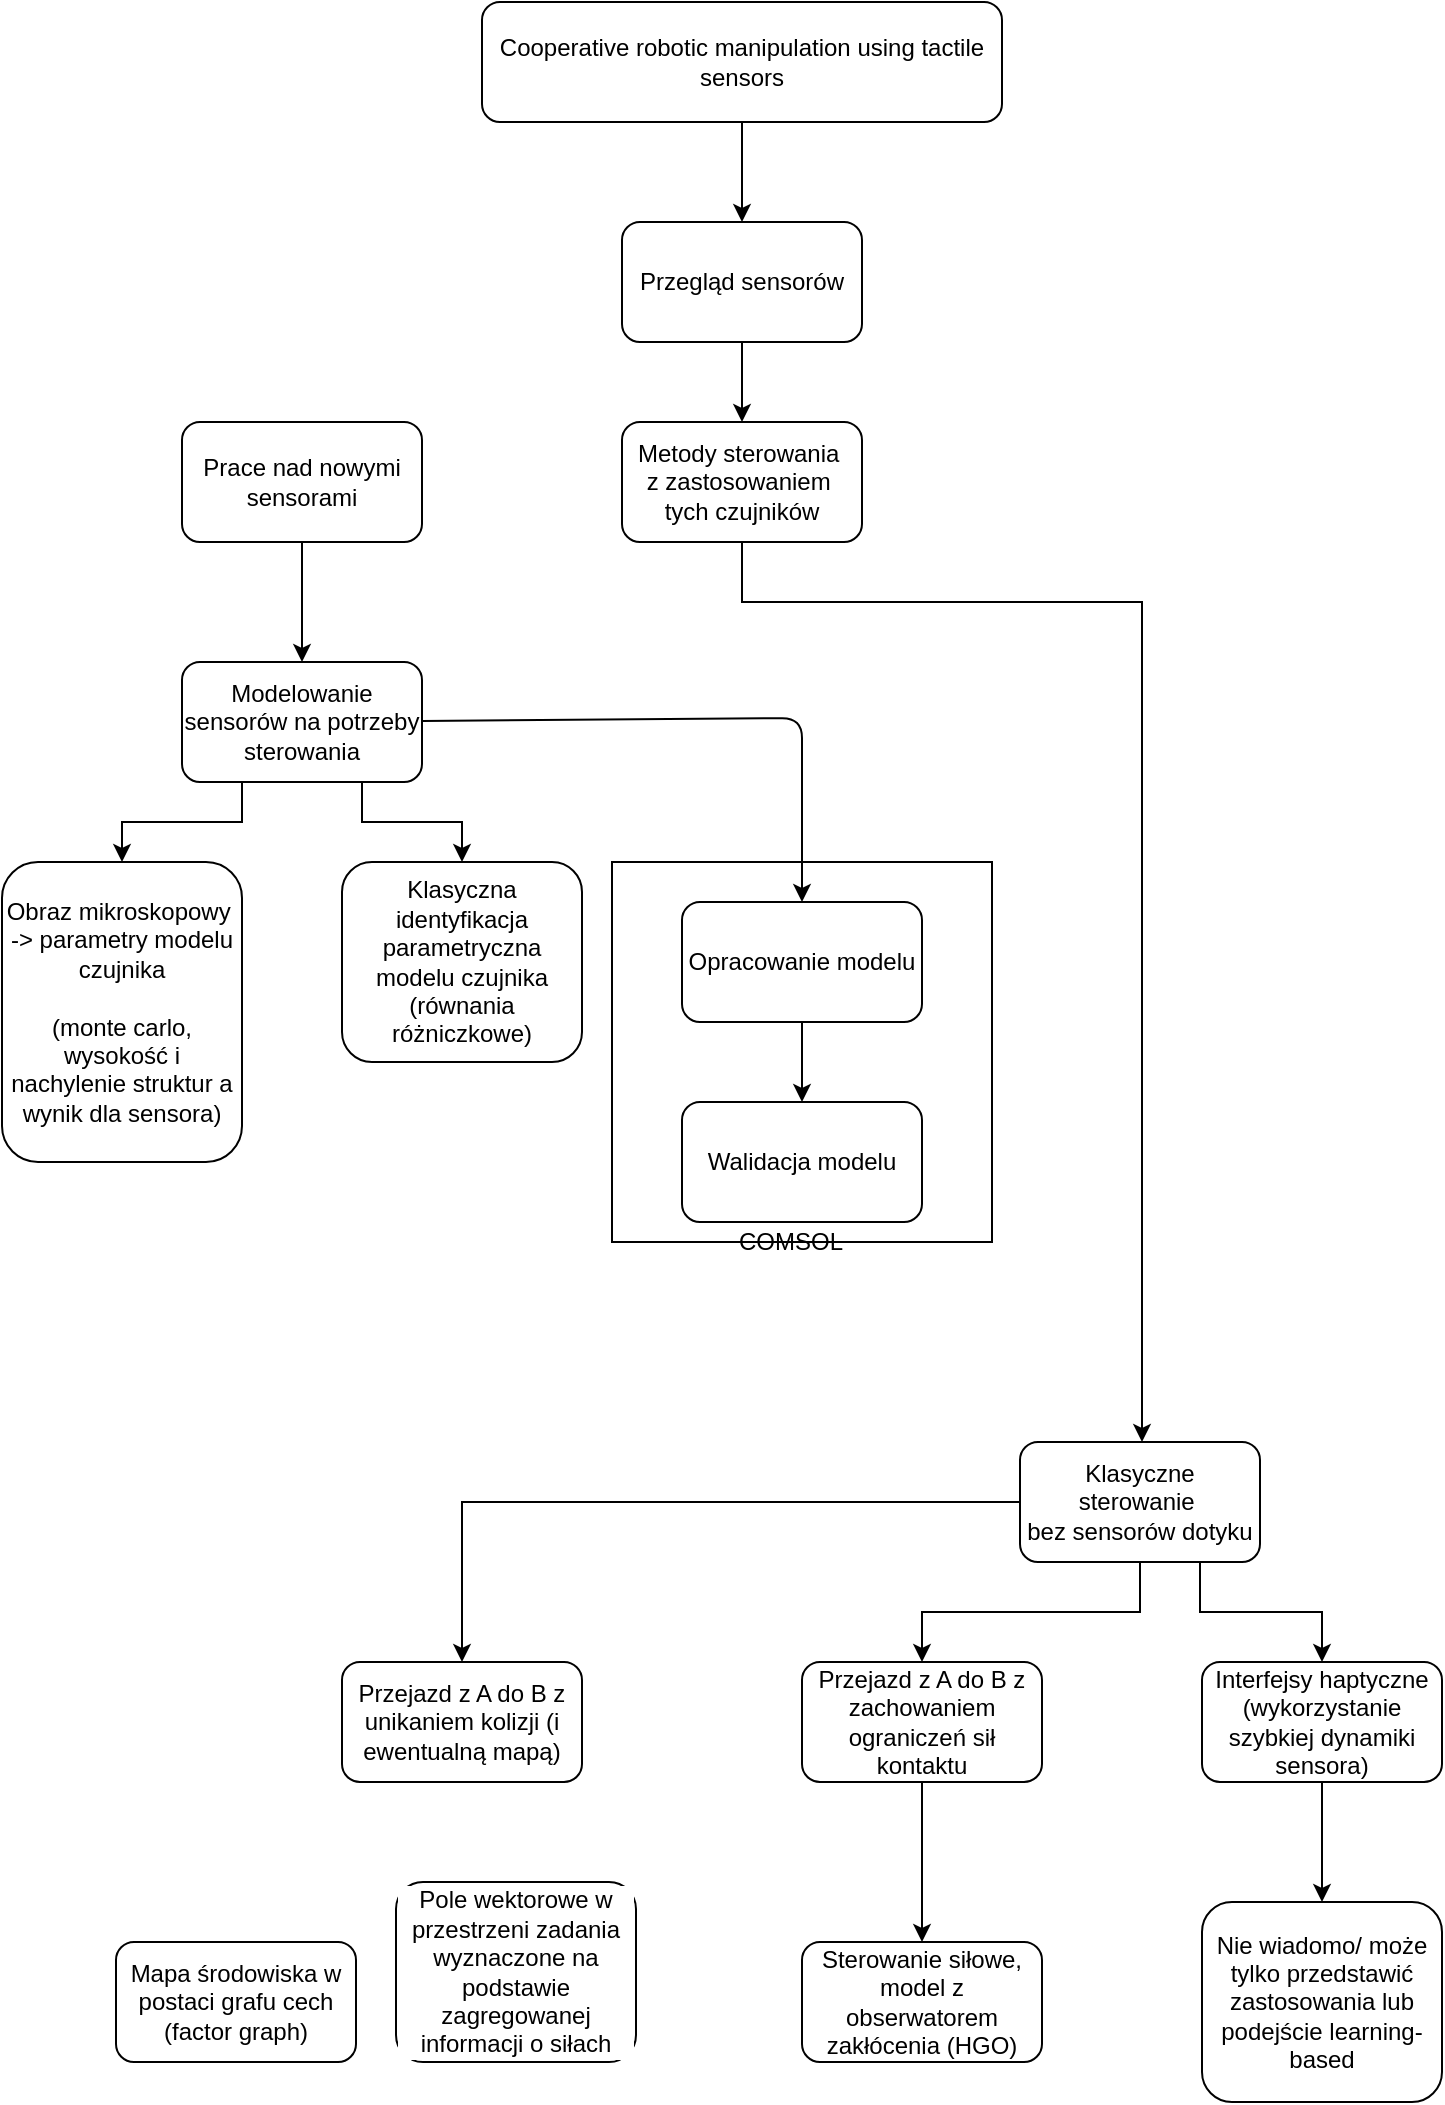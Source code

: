 <mxfile version="13.6.5" type="github">
  <diagram id="r9-fQBcDWzamoNvUdUTU" name="Page-1">
    <mxGraphModel dx="316" dy="-439" grid="1" gridSize="10" guides="1" tooltips="1" connect="1" arrows="1" fold="1" page="1" pageScale="1" pageWidth="827" pageHeight="1169" math="0" shadow="0">
      <root>
        <mxCell id="0" />
        <mxCell id="1" parent="0" />
        <mxCell id="8ie-w5ALnWxVSAA2PKoj-39" value="" style="whiteSpace=wrap;html=1;aspect=fixed;labelBackgroundColor=#FFFFFF;" vertex="1" parent="1">
          <mxGeometry x="325" y="480" width="190" height="190" as="geometry" />
        </mxCell>
        <mxCell id="8ie-w5ALnWxVSAA2PKoj-11" style="edgeStyle=orthogonalEdgeStyle;rounded=0;orthogonalLoop=1;jettySize=auto;html=1;exitX=0.5;exitY=1;exitDx=0;exitDy=0;entryX=0.5;entryY=0;entryDx=0;entryDy=0;" edge="1" parent="1" source="8ie-w5ALnWxVSAA2PKoj-1" target="8ie-w5ALnWxVSAA2PKoj-3">
          <mxGeometry relative="1" as="geometry" />
        </mxCell>
        <mxCell id="8ie-w5ALnWxVSAA2PKoj-1" value="Cooperative robotic manipulation using tactile sensors" style="rounded=1;whiteSpace=wrap;html=1;" vertex="1" parent="1">
          <mxGeometry x="260" y="50" width="260" height="60" as="geometry" />
        </mxCell>
        <mxCell id="8ie-w5ALnWxVSAA2PKoj-10" style="edgeStyle=orthogonalEdgeStyle;rounded=0;orthogonalLoop=1;jettySize=auto;html=1;exitX=0.5;exitY=1;exitDx=0;exitDy=0;" edge="1" parent="1" source="8ie-w5ALnWxVSAA2PKoj-3" target="8ie-w5ALnWxVSAA2PKoj-6">
          <mxGeometry relative="1" as="geometry" />
        </mxCell>
        <mxCell id="8ie-w5ALnWxVSAA2PKoj-3" value="Przegląd sensorów" style="rounded=1;whiteSpace=wrap;html=1;" vertex="1" parent="1">
          <mxGeometry x="330" y="160" width="120" height="60" as="geometry" />
        </mxCell>
        <mxCell id="8ie-w5ALnWxVSAA2PKoj-4" value="Prace nad nowymi sensorami" style="rounded=1;whiteSpace=wrap;html=1;" vertex="1" parent="1">
          <mxGeometry x="110" y="260" width="120" height="60" as="geometry" />
        </mxCell>
        <mxCell id="8ie-w5ALnWxVSAA2PKoj-15" style="edgeStyle=orthogonalEdgeStyle;rounded=0;orthogonalLoop=1;jettySize=auto;html=1;exitX=0.25;exitY=1;exitDx=0;exitDy=0;entryX=0.5;entryY=0;entryDx=0;entryDy=0;" edge="1" parent="1" source="8ie-w5ALnWxVSAA2PKoj-5" target="8ie-w5ALnWxVSAA2PKoj-13">
          <mxGeometry relative="1" as="geometry" />
        </mxCell>
        <mxCell id="8ie-w5ALnWxVSAA2PKoj-18" style="edgeStyle=orthogonalEdgeStyle;rounded=0;orthogonalLoop=1;jettySize=auto;html=1;exitX=0.75;exitY=1;exitDx=0;exitDy=0;" edge="1" parent="1" source="8ie-w5ALnWxVSAA2PKoj-5" target="8ie-w5ALnWxVSAA2PKoj-16">
          <mxGeometry relative="1" as="geometry" />
        </mxCell>
        <mxCell id="8ie-w5ALnWxVSAA2PKoj-5" value="Modelowanie sensorów na potrzeby sterowania" style="rounded=1;whiteSpace=wrap;html=1;" vertex="1" parent="1">
          <mxGeometry x="110" y="380" width="120" height="60" as="geometry" />
        </mxCell>
        <mxCell id="8ie-w5ALnWxVSAA2PKoj-9" style="edgeStyle=orthogonalEdgeStyle;rounded=0;orthogonalLoop=1;jettySize=auto;html=1;exitX=0.5;exitY=1;exitDx=0;exitDy=0;" edge="1" parent="1" source="8ie-w5ALnWxVSAA2PKoj-6">
          <mxGeometry relative="1" as="geometry">
            <mxPoint x="590" y="770" as="targetPoint" />
            <Array as="points">
              <mxPoint x="390" y="350" />
              <mxPoint x="590" y="350" />
            </Array>
          </mxGeometry>
        </mxCell>
        <mxCell id="8ie-w5ALnWxVSAA2PKoj-6" value="Metody sterowania&amp;nbsp;&lt;br&gt;z zastosowaniem&amp;nbsp;&lt;br&gt;tych czujników" style="rounded=1;whiteSpace=wrap;html=1;" vertex="1" parent="1">
          <mxGeometry x="330" y="260" width="120" height="60" as="geometry" />
        </mxCell>
        <mxCell id="8ie-w5ALnWxVSAA2PKoj-8" value="" style="endArrow=classic;html=1;exitX=0.5;exitY=1;exitDx=0;exitDy=0;entryX=0.5;entryY=0;entryDx=0;entryDy=0;" edge="1" parent="1" source="8ie-w5ALnWxVSAA2PKoj-4" target="8ie-w5ALnWxVSAA2PKoj-5">
          <mxGeometry width="50" height="50" relative="1" as="geometry">
            <mxPoint x="390" y="440" as="sourcePoint" />
            <mxPoint x="440" y="390" as="targetPoint" />
          </mxGeometry>
        </mxCell>
        <mxCell id="8ie-w5ALnWxVSAA2PKoj-23" style="edgeStyle=orthogonalEdgeStyle;rounded=0;orthogonalLoop=1;jettySize=auto;html=1;exitX=0.5;exitY=1;exitDx=0;exitDy=0;" edge="1" parent="1" source="8ie-w5ALnWxVSAA2PKoj-12" target="8ie-w5ALnWxVSAA2PKoj-21">
          <mxGeometry relative="1" as="geometry" />
        </mxCell>
        <mxCell id="8ie-w5ALnWxVSAA2PKoj-12" value="Opracowanie modelu" style="rounded=1;whiteSpace=wrap;html=1;" vertex="1" parent="1">
          <mxGeometry x="360" y="500" width="120" height="60" as="geometry" />
        </mxCell>
        <mxCell id="8ie-w5ALnWxVSAA2PKoj-13" value="Obraz mikroskopowy&amp;nbsp;&lt;br&gt;-&amp;gt; parametry modelu czujnika&lt;br&gt;&lt;br&gt;(monte carlo, wysokość i nachylenie struktur a wynik dla sensora)" style="rounded=1;whiteSpace=wrap;html=1;" vertex="1" parent="1">
          <mxGeometry x="20" y="480" width="120" height="150" as="geometry" />
        </mxCell>
        <mxCell id="8ie-w5ALnWxVSAA2PKoj-16" value="Klasyczna identyfikacja parametryczna modelu czujnika (równania różniczkowe)" style="rounded=1;whiteSpace=wrap;html=1;" vertex="1" parent="1">
          <mxGeometry x="190" y="480" width="120" height="100" as="geometry" />
        </mxCell>
        <mxCell id="8ie-w5ALnWxVSAA2PKoj-20" value="" style="endArrow=classic;html=1;entryX=0.5;entryY=0;entryDx=0;entryDy=0;" edge="1" parent="1" source="8ie-w5ALnWxVSAA2PKoj-5" target="8ie-w5ALnWxVSAA2PKoj-12">
          <mxGeometry width="50" height="50" relative="1" as="geometry">
            <mxPoint x="390" y="440" as="sourcePoint" />
            <mxPoint x="440" y="390" as="targetPoint" />
            <Array as="points">
              <mxPoint x="420" y="408" />
            </Array>
          </mxGeometry>
        </mxCell>
        <mxCell id="8ie-w5ALnWxVSAA2PKoj-21" value="Walidacja modelu" style="rounded=1;whiteSpace=wrap;html=1;" vertex="1" parent="1">
          <mxGeometry x="360" y="600" width="120" height="60" as="geometry" />
        </mxCell>
        <mxCell id="8ie-w5ALnWxVSAA2PKoj-30" style="edgeStyle=orthogonalEdgeStyle;rounded=0;orthogonalLoop=1;jettySize=auto;html=1;exitX=0;exitY=0.5;exitDx=0;exitDy=0;" edge="1" parent="1" source="8ie-w5ALnWxVSAA2PKoj-24" target="8ie-w5ALnWxVSAA2PKoj-26">
          <mxGeometry relative="1" as="geometry" />
        </mxCell>
        <mxCell id="8ie-w5ALnWxVSAA2PKoj-31" style="edgeStyle=orthogonalEdgeStyle;rounded=0;orthogonalLoop=1;jettySize=auto;html=1;exitX=0.5;exitY=1;exitDx=0;exitDy=0;" edge="1" parent="1" source="8ie-w5ALnWxVSAA2PKoj-24" target="8ie-w5ALnWxVSAA2PKoj-27">
          <mxGeometry relative="1" as="geometry" />
        </mxCell>
        <mxCell id="8ie-w5ALnWxVSAA2PKoj-32" style="edgeStyle=orthogonalEdgeStyle;rounded=0;orthogonalLoop=1;jettySize=auto;html=1;exitX=0.75;exitY=1;exitDx=0;exitDy=0;entryX=0.5;entryY=0;entryDx=0;entryDy=0;" edge="1" parent="1" source="8ie-w5ALnWxVSAA2PKoj-24" target="8ie-w5ALnWxVSAA2PKoj-28">
          <mxGeometry relative="1" as="geometry" />
        </mxCell>
        <mxCell id="8ie-w5ALnWxVSAA2PKoj-24" value="Klasyczne sterowanie&amp;nbsp;&lt;br&gt;bez sensorów dotyku" style="rounded=1;whiteSpace=wrap;html=1;" vertex="1" parent="1">
          <mxGeometry x="529" y="770" width="120" height="60" as="geometry" />
        </mxCell>
        <mxCell id="8ie-w5ALnWxVSAA2PKoj-26" value="Przejazd z A do B z unikaniem kolizji (i ewentualną mapą)" style="rounded=1;whiteSpace=wrap;html=1;" vertex="1" parent="1">
          <mxGeometry x="190" y="880" width="120" height="60" as="geometry" />
        </mxCell>
        <mxCell id="8ie-w5ALnWxVSAA2PKoj-51" style="edgeStyle=orthogonalEdgeStyle;rounded=0;orthogonalLoop=1;jettySize=auto;html=1;exitX=0.5;exitY=1;exitDx=0;exitDy=0;" edge="1" parent="1" source="8ie-w5ALnWxVSAA2PKoj-27" target="8ie-w5ALnWxVSAA2PKoj-49">
          <mxGeometry relative="1" as="geometry" />
        </mxCell>
        <mxCell id="8ie-w5ALnWxVSAA2PKoj-27" value="Przejazd z A do B z zachowaniem ograniczeń sił kontaktu" style="rounded=1;whiteSpace=wrap;html=1;" vertex="1" parent="1">
          <mxGeometry x="420" y="880" width="120" height="60" as="geometry" />
        </mxCell>
        <mxCell id="8ie-w5ALnWxVSAA2PKoj-48" style="edgeStyle=orthogonalEdgeStyle;rounded=0;orthogonalLoop=1;jettySize=auto;html=1;exitX=0.5;exitY=1;exitDx=0;exitDy=0;entryX=0.5;entryY=0;entryDx=0;entryDy=0;" edge="1" parent="1" source="8ie-w5ALnWxVSAA2PKoj-28" target="8ie-w5ALnWxVSAA2PKoj-46">
          <mxGeometry relative="1" as="geometry" />
        </mxCell>
        <mxCell id="8ie-w5ALnWxVSAA2PKoj-28" value="Interfejsy haptyczne&lt;br&gt;(wykorzystanie szybkiej dynamiki sensora)" style="rounded=1;whiteSpace=wrap;html=1;" vertex="1" parent="1">
          <mxGeometry x="620" y="880" width="120" height="60" as="geometry" />
        </mxCell>
        <mxCell id="8ie-w5ALnWxVSAA2PKoj-40" value="COMSOL" style="text;html=1;align=center;verticalAlign=middle;resizable=0;points=[];autosize=1;" vertex="1" parent="1">
          <mxGeometry x="379" y="660" width="70" height="20" as="geometry" />
        </mxCell>
        <mxCell id="8ie-w5ALnWxVSAA2PKoj-42" value="Mapa środowiska w postaci grafu cech (factor graph)" style="rounded=1;whiteSpace=wrap;html=1;labelBackgroundColor=#FFFFFF;" vertex="1" parent="1">
          <mxGeometry x="77" y="1020" width="120" height="60" as="geometry" />
        </mxCell>
        <mxCell id="8ie-w5ALnWxVSAA2PKoj-45" value="Pole wektorowe w przestrzeni zadania wyznaczone na podstawie zagregowanej informacji o siłach" style="rounded=1;whiteSpace=wrap;html=1;labelBackgroundColor=#FFFFFF;" vertex="1" parent="1">
          <mxGeometry x="217" y="990" width="120" height="90" as="geometry" />
        </mxCell>
        <mxCell id="8ie-w5ALnWxVSAA2PKoj-46" value="Nie wiadomo/ może tylko przedstawić zastosowania lub podejście learning-based" style="rounded=1;whiteSpace=wrap;html=1;labelBackgroundColor=#FFFFFF;" vertex="1" parent="1">
          <mxGeometry x="620" y="1000" width="120" height="100" as="geometry" />
        </mxCell>
        <mxCell id="8ie-w5ALnWxVSAA2PKoj-49" value="Sterowanie siłowe,&lt;br&gt;model z obserwatorem zakłócenia (HGO)" style="rounded=1;whiteSpace=wrap;html=1;" vertex="1" parent="1">
          <mxGeometry x="420" y="1020" width="120" height="60" as="geometry" />
        </mxCell>
      </root>
    </mxGraphModel>
  </diagram>
</mxfile>

